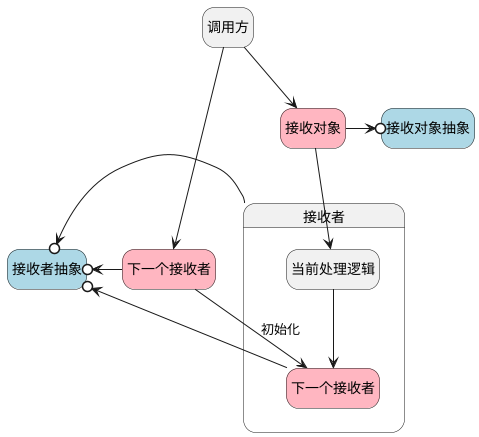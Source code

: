 @startuml 责任链模式
hide empty description
state user as "调用方"
state inter as "接收对象抽象" #LightBlue
state deal_inter as "接收者抽象" #LightBlue
state class as "接收对象" #LightPink
state deal0 as "接收者" {
    state logic as "当前处理逻辑"
    state next as "下一个接收者" #LightPink
}
state deal1 as "下一个接收者" #LightPink

user -> deal1
deal1 -down-> next : 初始化
user -down-> class
class -down-> logic
logic -down-> next
class -right->o inter
deal0 -left->o deal_inter
deal1 -left->o deal_inter
next -left->o deal_inter
@enduml